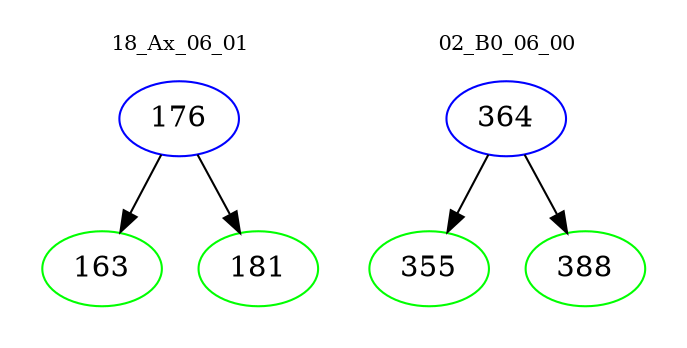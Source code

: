 digraph{
subgraph cluster_0 {
color = white
label = "18_Ax_06_01";
fontsize=10;
T0_176 [label="176", color="blue"]
T0_176 -> T0_163 [color="black"]
T0_163 [label="163", color="green"]
T0_176 -> T0_181 [color="black"]
T0_181 [label="181", color="green"]
}
subgraph cluster_1 {
color = white
label = "02_B0_06_00";
fontsize=10;
T1_364 [label="364", color="blue"]
T1_364 -> T1_355 [color="black"]
T1_355 [label="355", color="green"]
T1_364 -> T1_388 [color="black"]
T1_388 [label="388", color="green"]
}
}

